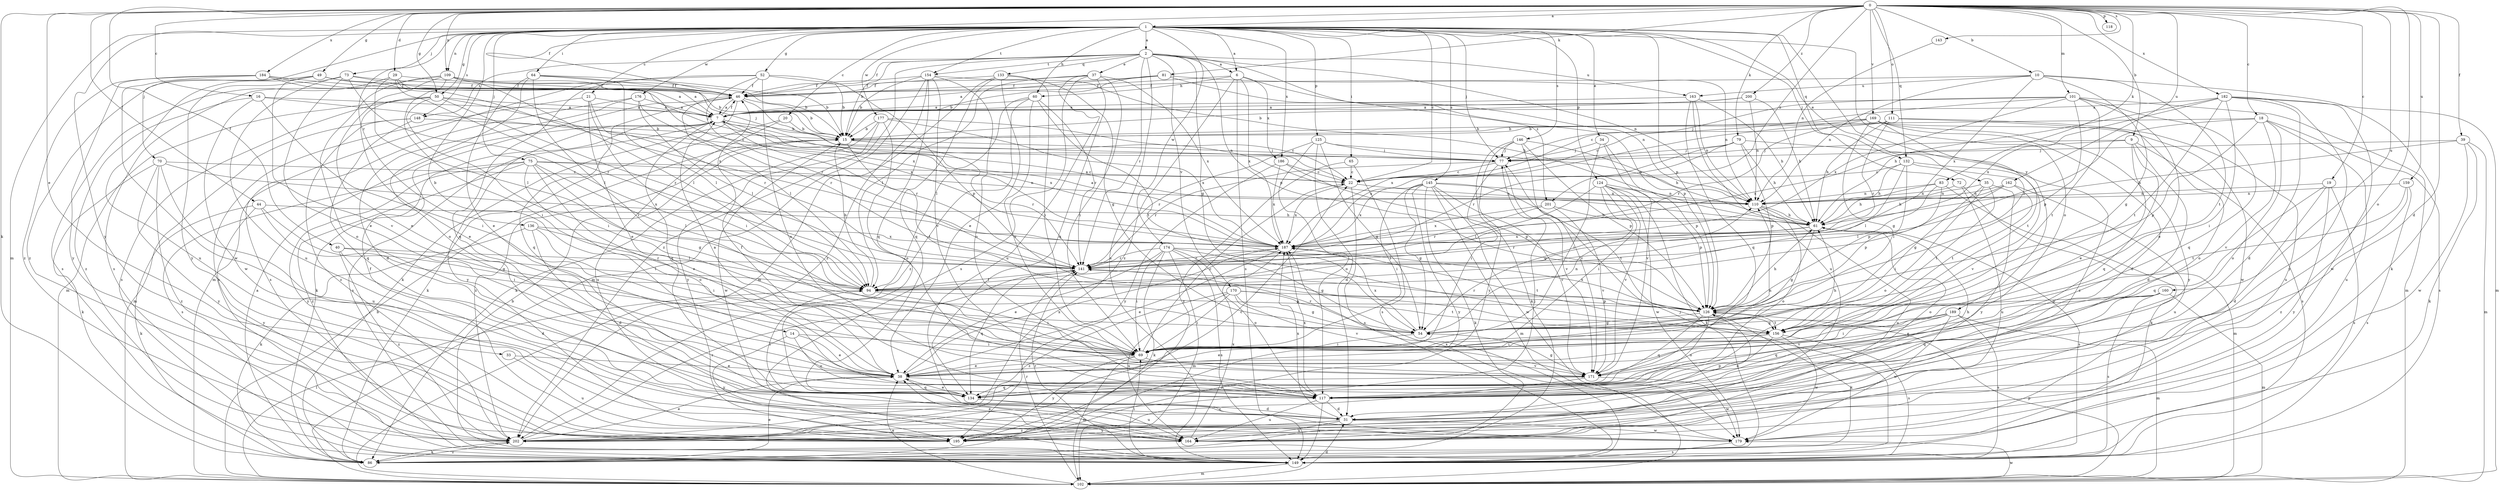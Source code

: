 strict digraph  {
0;
1;
2;
6;
7;
9;
10;
14;
15;
16;
18;
19;
20;
21;
22;
29;
31;
33;
34;
35;
37;
38;
39;
40;
44;
46;
49;
50;
52;
54;
60;
61;
64;
65;
69;
70;
72;
73;
75;
77;
79;
81;
83;
86;
94;
101;
102;
109;
110;
111;
117;
118;
124;
125;
126;
132;
133;
134;
136;
141;
143;
145;
146;
148;
149;
154;
156;
159;
160;
162;
163;
164;
169;
170;
171;
174;
176;
177;
179;
182;
184;
186;
187;
189;
195;
200;
201;
202;
0 -> 1  [label=a];
0 -> 9  [label=b];
0 -> 10  [label=b];
0 -> 16  [label=c];
0 -> 18  [label=c];
0 -> 19  [label=c];
0 -> 29  [label=d];
0 -> 31  [label=d];
0 -> 33  [label=e];
0 -> 39  [label=f];
0 -> 40  [label=f];
0 -> 44  [label=f];
0 -> 46  [label=f];
0 -> 49  [label=g];
0 -> 50  [label=g];
0 -> 79  [label=k];
0 -> 81  [label=k];
0 -> 83  [label=k];
0 -> 86  [label=k];
0 -> 101  [label=m];
0 -> 109  [label=n];
0 -> 111  [label=o];
0 -> 117  [label=o];
0 -> 118  [label=p];
0 -> 132  [label=q];
0 -> 143  [label=s];
0 -> 159  [label=u];
0 -> 160  [label=u];
0 -> 162  [label=u];
0 -> 169  [label=v];
0 -> 182  [label=x];
0 -> 184  [label=x];
0 -> 200  [label=z];
0 -> 201  [label=z];
1 -> 2  [label=a];
1 -> 6  [label=a];
1 -> 14  [label=b];
1 -> 20  [label=c];
1 -> 21  [label=c];
1 -> 22  [label=c];
1 -> 34  [label=e];
1 -> 35  [label=e];
1 -> 50  [label=g];
1 -> 52  [label=g];
1 -> 60  [label=h];
1 -> 64  [label=i];
1 -> 65  [label=i];
1 -> 70  [label=j];
1 -> 72  [label=j];
1 -> 73  [label=j];
1 -> 75  [label=j];
1 -> 77  [label=j];
1 -> 102  [label=m];
1 -> 109  [label=n];
1 -> 117  [label=o];
1 -> 124  [label=p];
1 -> 125  [label=p];
1 -> 126  [label=p];
1 -> 132  [label=q];
1 -> 136  [label=r];
1 -> 145  [label=s];
1 -> 146  [label=s];
1 -> 148  [label=s];
1 -> 154  [label=t];
1 -> 174  [label=w];
1 -> 176  [label=w];
1 -> 177  [label=w];
1 -> 186  [label=x];
1 -> 189  [label=y];
1 -> 195  [label=y];
2 -> 6  [label=a];
2 -> 15  [label=b];
2 -> 37  [label=e];
2 -> 46  [label=f];
2 -> 54  [label=g];
2 -> 110  [label=n];
2 -> 126  [label=p];
2 -> 133  [label=q];
2 -> 141  [label=r];
2 -> 148  [label=s];
2 -> 149  [label=s];
2 -> 154  [label=t];
2 -> 163  [label=u];
2 -> 170  [label=v];
2 -> 201  [label=z];
2 -> 202  [label=z];
6 -> 46  [label=f];
6 -> 60  [label=h];
6 -> 110  [label=n];
6 -> 149  [label=s];
6 -> 186  [label=x];
6 -> 187  [label=x];
6 -> 202  [label=z];
7 -> 15  [label=b];
7 -> 46  [label=f];
7 -> 86  [label=k];
7 -> 134  [label=q];
7 -> 141  [label=r];
7 -> 149  [label=s];
7 -> 187  [label=x];
7 -> 195  [label=y];
9 -> 31  [label=d];
9 -> 38  [label=e];
9 -> 77  [label=j];
9 -> 134  [label=q];
9 -> 149  [label=s];
9 -> 187  [label=x];
10 -> 46  [label=f];
10 -> 54  [label=g];
10 -> 86  [label=k];
10 -> 110  [label=n];
10 -> 156  [label=t];
10 -> 163  [label=u];
10 -> 187  [label=x];
14 -> 38  [label=e];
14 -> 69  [label=i];
14 -> 117  [label=o];
14 -> 195  [label=y];
15 -> 77  [label=j];
15 -> 141  [label=r];
15 -> 156  [label=t];
15 -> 179  [label=w];
15 -> 202  [label=z];
16 -> 7  [label=a];
16 -> 22  [label=c];
16 -> 69  [label=i];
16 -> 179  [label=w];
16 -> 202  [label=z];
18 -> 15  [label=b];
18 -> 117  [label=o];
18 -> 126  [label=p];
18 -> 141  [label=r];
18 -> 149  [label=s];
18 -> 164  [label=u];
18 -> 171  [label=v];
19 -> 31  [label=d];
19 -> 110  [label=n];
19 -> 134  [label=q];
19 -> 149  [label=s];
19 -> 195  [label=y];
20 -> 15  [label=b];
20 -> 86  [label=k];
20 -> 164  [label=u];
21 -> 7  [label=a];
21 -> 38  [label=e];
21 -> 69  [label=i];
21 -> 141  [label=r];
21 -> 149  [label=s];
22 -> 110  [label=n];
22 -> 149  [label=s];
22 -> 187  [label=x];
29 -> 46  [label=f];
29 -> 77  [label=j];
29 -> 94  [label=l];
29 -> 141  [label=r];
29 -> 149  [label=s];
29 -> 187  [label=x];
31 -> 126  [label=p];
31 -> 164  [label=u];
31 -> 179  [label=w];
31 -> 187  [label=x];
31 -> 195  [label=y];
31 -> 202  [label=z];
33 -> 38  [label=e];
33 -> 164  [label=u];
34 -> 69  [label=i];
34 -> 77  [label=j];
34 -> 126  [label=p];
34 -> 171  [label=v];
35 -> 69  [label=i];
35 -> 110  [label=n];
35 -> 117  [label=o];
35 -> 156  [label=t];
35 -> 195  [label=y];
37 -> 46  [label=f];
37 -> 69  [label=i];
37 -> 94  [label=l];
37 -> 134  [label=q];
37 -> 149  [label=s];
37 -> 164  [label=u];
37 -> 187  [label=x];
38 -> 7  [label=a];
38 -> 110  [label=n];
38 -> 117  [label=o];
38 -> 134  [label=q];
38 -> 187  [label=x];
39 -> 61  [label=h];
39 -> 77  [label=j];
39 -> 86  [label=k];
39 -> 102  [label=m];
39 -> 179  [label=w];
40 -> 31  [label=d];
40 -> 94  [label=l];
40 -> 141  [label=r];
40 -> 202  [label=z];
44 -> 54  [label=g];
44 -> 61  [label=h];
44 -> 69  [label=i];
44 -> 86  [label=k];
44 -> 195  [label=y];
46 -> 7  [label=a];
46 -> 15  [label=b];
46 -> 86  [label=k];
46 -> 94  [label=l];
46 -> 110  [label=n];
46 -> 134  [label=q];
49 -> 7  [label=a];
49 -> 46  [label=f];
49 -> 164  [label=u];
49 -> 171  [label=v];
49 -> 202  [label=z];
50 -> 7  [label=a];
50 -> 38  [label=e];
50 -> 69  [label=i];
50 -> 102  [label=m];
50 -> 141  [label=r];
50 -> 149  [label=s];
50 -> 187  [label=x];
52 -> 15  [label=b];
52 -> 46  [label=f];
52 -> 102  [label=m];
52 -> 117  [label=o];
52 -> 126  [label=p];
52 -> 134  [label=q];
52 -> 141  [label=r];
54 -> 69  [label=i];
54 -> 110  [label=n];
54 -> 141  [label=r];
54 -> 187  [label=x];
60 -> 7  [label=a];
60 -> 94  [label=l];
60 -> 141  [label=r];
60 -> 156  [label=t];
60 -> 171  [label=v];
60 -> 202  [label=z];
61 -> 7  [label=a];
61 -> 54  [label=g];
61 -> 94  [label=l];
61 -> 117  [label=o];
61 -> 141  [label=r];
61 -> 149  [label=s];
61 -> 187  [label=x];
64 -> 15  [label=b];
64 -> 38  [label=e];
64 -> 46  [label=f];
64 -> 69  [label=i];
64 -> 94  [label=l];
64 -> 117  [label=o];
65 -> 22  [label=c];
65 -> 149  [label=s];
65 -> 195  [label=y];
69 -> 22  [label=c];
69 -> 38  [label=e];
69 -> 61  [label=h];
69 -> 102  [label=m];
69 -> 171  [label=v];
69 -> 195  [label=y];
70 -> 22  [label=c];
70 -> 86  [label=k];
70 -> 164  [label=u];
70 -> 187  [label=x];
70 -> 195  [label=y];
70 -> 202  [label=z];
72 -> 102  [label=m];
72 -> 110  [label=n];
72 -> 164  [label=u];
73 -> 15  [label=b];
73 -> 38  [label=e];
73 -> 46  [label=f];
73 -> 94  [label=l];
73 -> 164  [label=u];
73 -> 195  [label=y];
75 -> 22  [label=c];
75 -> 38  [label=e];
75 -> 54  [label=g];
75 -> 94  [label=l];
75 -> 110  [label=n];
75 -> 117  [label=o];
75 -> 149  [label=s];
75 -> 195  [label=y];
75 -> 202  [label=z];
77 -> 22  [label=c];
77 -> 69  [label=i];
77 -> 141  [label=r];
77 -> 171  [label=v];
79 -> 61  [label=h];
79 -> 77  [label=j];
79 -> 126  [label=p];
79 -> 141  [label=r];
79 -> 187  [label=x];
79 -> 202  [label=z];
81 -> 7  [label=a];
81 -> 15  [label=b];
81 -> 46  [label=f];
81 -> 110  [label=n];
81 -> 126  [label=p];
83 -> 61  [label=h];
83 -> 86  [label=k];
83 -> 94  [label=l];
83 -> 110  [label=n];
83 -> 126  [label=p];
86 -> 7  [label=a];
86 -> 38  [label=e];
86 -> 202  [label=z];
94 -> 15  [label=b];
94 -> 69  [label=i];
94 -> 126  [label=p];
101 -> 7  [label=a];
101 -> 22  [label=c];
101 -> 38  [label=e];
101 -> 77  [label=j];
101 -> 102  [label=m];
101 -> 126  [label=p];
101 -> 134  [label=q];
101 -> 156  [label=t];
101 -> 187  [label=x];
102 -> 15  [label=b];
102 -> 31  [label=d];
102 -> 38  [label=e];
102 -> 94  [label=l];
102 -> 126  [label=p];
102 -> 141  [label=r];
102 -> 179  [label=w];
109 -> 15  [label=b];
109 -> 38  [label=e];
109 -> 46  [label=f];
109 -> 69  [label=i];
109 -> 94  [label=l];
109 -> 117  [label=o];
109 -> 149  [label=s];
109 -> 187  [label=x];
110 -> 61  [label=h];
110 -> 117  [label=o];
110 -> 164  [label=u];
111 -> 15  [label=b];
111 -> 22  [label=c];
111 -> 61  [label=h];
111 -> 117  [label=o];
111 -> 141  [label=r];
111 -> 164  [label=u];
117 -> 31  [label=d];
117 -> 46  [label=f];
117 -> 61  [label=h];
117 -> 149  [label=s];
117 -> 164  [label=u];
117 -> 187  [label=x];
124 -> 54  [label=g];
124 -> 69  [label=i];
124 -> 86  [label=k];
124 -> 94  [label=l];
124 -> 110  [label=n];
124 -> 126  [label=p];
124 -> 171  [label=v];
124 -> 179  [label=w];
125 -> 31  [label=d];
125 -> 54  [label=g];
125 -> 77  [label=j];
125 -> 110  [label=n];
125 -> 117  [label=o];
125 -> 141  [label=r];
126 -> 54  [label=g];
126 -> 61  [label=h];
126 -> 86  [label=k];
126 -> 117  [label=o];
126 -> 134  [label=q];
126 -> 141  [label=r];
126 -> 156  [label=t];
126 -> 187  [label=x];
132 -> 22  [label=c];
132 -> 54  [label=g];
132 -> 61  [label=h];
132 -> 94  [label=l];
132 -> 126  [label=p];
132 -> 171  [label=v];
133 -> 38  [label=e];
133 -> 46  [label=f];
133 -> 54  [label=g];
133 -> 69  [label=i];
133 -> 102  [label=m];
133 -> 134  [label=q];
134 -> 31  [label=d];
134 -> 38  [label=e];
134 -> 94  [label=l];
134 -> 164  [label=u];
136 -> 31  [label=d];
136 -> 69  [label=i];
136 -> 86  [label=k];
136 -> 94  [label=l];
136 -> 187  [label=x];
141 -> 94  [label=l];
141 -> 134  [label=q];
143 -> 110  [label=n];
145 -> 54  [label=g];
145 -> 69  [label=i];
145 -> 86  [label=k];
145 -> 102  [label=m];
145 -> 110  [label=n];
145 -> 156  [label=t];
145 -> 171  [label=v];
145 -> 179  [label=w];
145 -> 187  [label=x];
145 -> 195  [label=y];
146 -> 61  [label=h];
146 -> 77  [label=j];
146 -> 86  [label=k];
146 -> 126  [label=p];
146 -> 171  [label=v];
146 -> 195  [label=y];
148 -> 15  [label=b];
148 -> 102  [label=m];
148 -> 134  [label=q];
148 -> 202  [label=z];
149 -> 15  [label=b];
149 -> 69  [label=i];
149 -> 77  [label=j];
149 -> 102  [label=m];
149 -> 141  [label=r];
154 -> 15  [label=b];
154 -> 46  [label=f];
154 -> 61  [label=h];
154 -> 102  [label=m];
154 -> 117  [label=o];
154 -> 134  [label=q];
154 -> 171  [label=v];
154 -> 202  [label=z];
156 -> 38  [label=e];
156 -> 69  [label=i];
156 -> 117  [label=o];
156 -> 149  [label=s];
156 -> 179  [label=w];
159 -> 110  [label=n];
159 -> 149  [label=s];
159 -> 156  [label=t];
159 -> 202  [label=z];
160 -> 38  [label=e];
160 -> 102  [label=m];
160 -> 126  [label=p];
160 -> 134  [label=q];
160 -> 149  [label=s];
162 -> 61  [label=h];
162 -> 94  [label=l];
162 -> 110  [label=n];
162 -> 156  [label=t];
162 -> 164  [label=u];
163 -> 7  [label=a];
163 -> 61  [label=h];
163 -> 110  [label=n];
163 -> 134  [label=q];
163 -> 164  [label=u];
164 -> 38  [label=e];
164 -> 187  [label=x];
169 -> 15  [label=b];
169 -> 31  [label=d];
169 -> 54  [label=g];
169 -> 141  [label=r];
169 -> 156  [label=t];
169 -> 179  [label=w];
169 -> 187  [label=x];
169 -> 195  [label=y];
170 -> 54  [label=g];
170 -> 69  [label=i];
170 -> 126  [label=p];
170 -> 156  [label=t];
170 -> 164  [label=u];
170 -> 171  [label=v];
170 -> 202  [label=z];
171 -> 54  [label=g];
171 -> 134  [label=q];
171 -> 179  [label=w];
171 -> 202  [label=z];
174 -> 38  [label=e];
174 -> 54  [label=g];
174 -> 69  [label=i];
174 -> 86  [label=k];
174 -> 102  [label=m];
174 -> 117  [label=o];
174 -> 141  [label=r];
174 -> 149  [label=s];
174 -> 156  [label=t];
176 -> 7  [label=a];
176 -> 31  [label=d];
176 -> 94  [label=l];
176 -> 141  [label=r];
176 -> 149  [label=s];
177 -> 15  [label=b];
177 -> 22  [label=c];
177 -> 86  [label=k];
177 -> 117  [label=o];
177 -> 187  [label=x];
177 -> 195  [label=y];
179 -> 149  [label=s];
179 -> 187  [label=x];
182 -> 7  [label=a];
182 -> 31  [label=d];
182 -> 61  [label=h];
182 -> 69  [label=i];
182 -> 102  [label=m];
182 -> 156  [label=t];
182 -> 179  [label=w];
182 -> 187  [label=x];
182 -> 195  [label=y];
184 -> 7  [label=a];
184 -> 46  [label=f];
184 -> 77  [label=j];
184 -> 179  [label=w];
184 -> 195  [label=y];
184 -> 202  [label=z];
186 -> 22  [label=c];
186 -> 126  [label=p];
186 -> 187  [label=x];
186 -> 195  [label=y];
187 -> 7  [label=a];
187 -> 38  [label=e];
187 -> 141  [label=r];
189 -> 54  [label=g];
189 -> 69  [label=i];
189 -> 102  [label=m];
189 -> 134  [label=q];
189 -> 149  [label=s];
189 -> 171  [label=v];
189 -> 179  [label=w];
195 -> 46  [label=f];
200 -> 7  [label=a];
200 -> 15  [label=b];
200 -> 61  [label=h];
200 -> 110  [label=n];
201 -> 61  [label=h];
201 -> 141  [label=r];
201 -> 171  [label=v];
201 -> 187  [label=x];
202 -> 22  [label=c];
202 -> 38  [label=e];
202 -> 77  [label=j];
202 -> 86  [label=k];
202 -> 141  [label=r];
}
